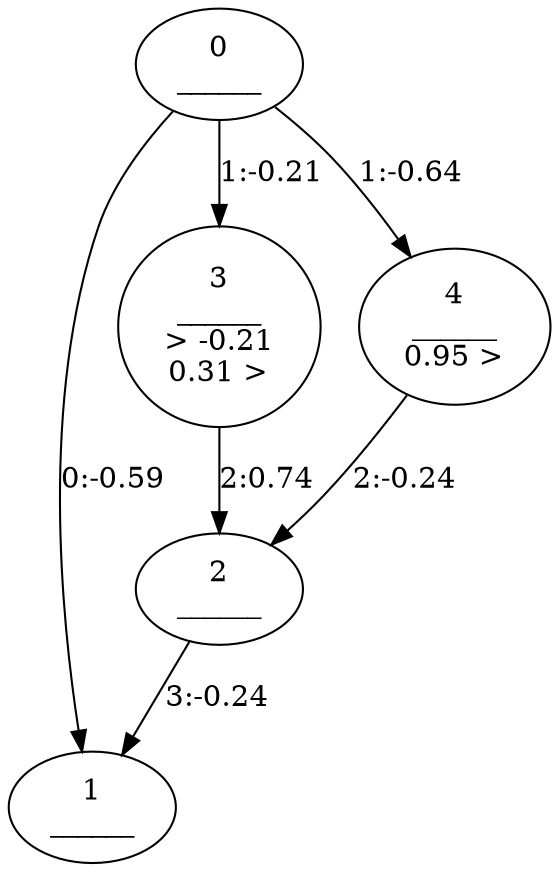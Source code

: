 //MusicWeightedAutomaton.dot
digraph {
	0 [label="0
______"]
	1 [label="1
______"]
	2 [label="2
______"]
	3 [label="3
______
> -0.21
0.31 >"]
	4 [label="4
______
0.95 >"]
	0 -> 1 [label="0:-0.59"]
	0 -> 3 [label="1:-0.21"]
	0 -> 4 [label="1:-0.64"]
	3 -> 2 [label="2:0.74"]
	4 -> 2 [label="2:-0.24"]
	2 -> 1 [label="3:-0.24"]
}
